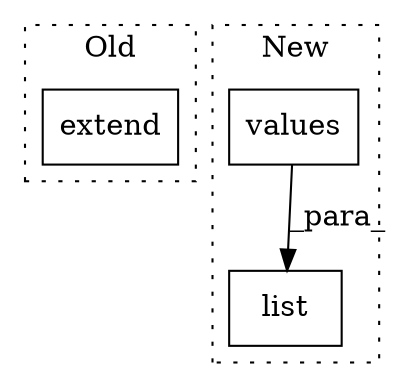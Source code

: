 digraph G {
subgraph cluster0 {
1 [label="extend" a="32" s="11494,11541" l="7,1" shape="box"];
label = "Old";
style="dotted";
}
subgraph cluster1 {
2 [label="values" a="32" s="11673" l="8" shape="box"];
3 [label="list" a="32" s="11655,11681" l="5,1" shape="box"];
label = "New";
style="dotted";
}
2 -> 3 [label="_para_"];
}